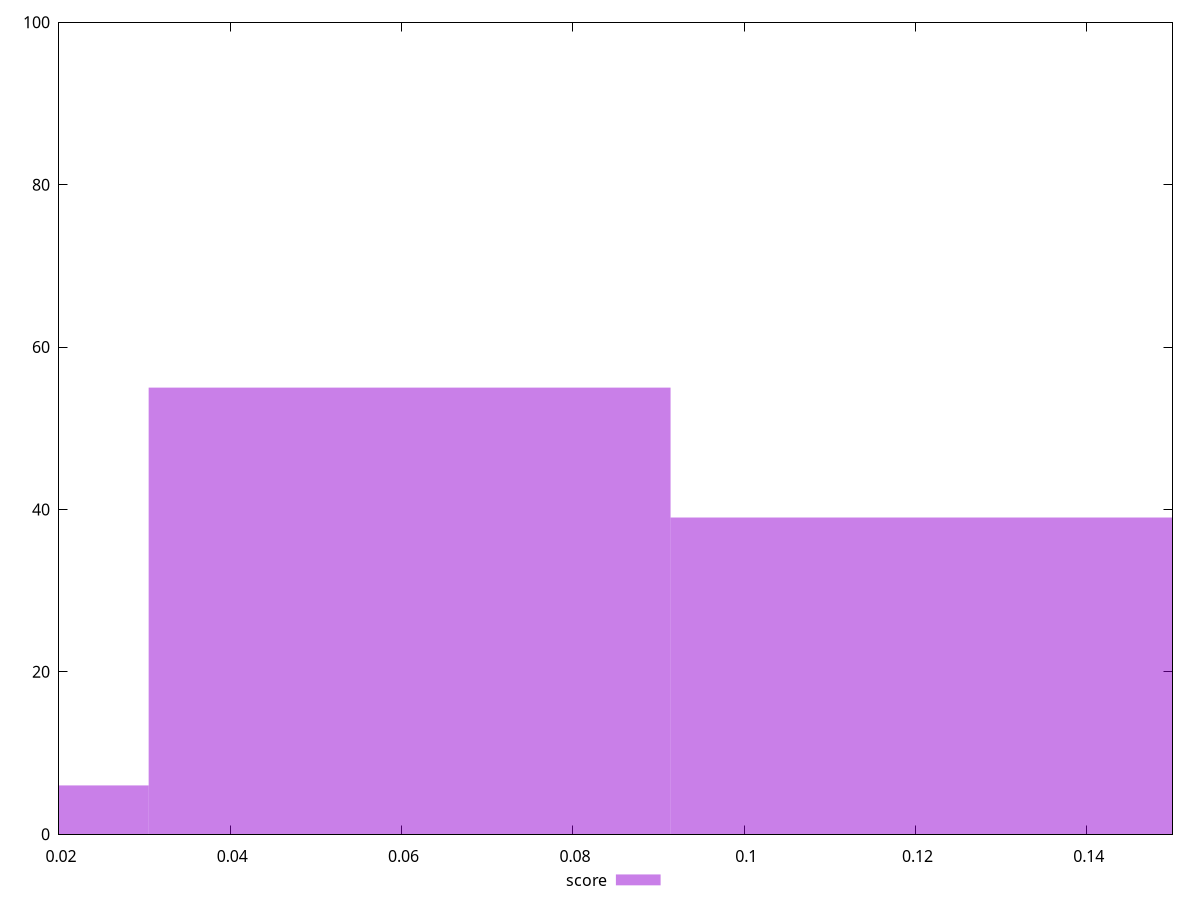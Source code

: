 reset

$score <<EOF
0 6
0.060933207385057954 55
0.12186641477011591 39
EOF

set key outside below
set boxwidth 0.060933207385057954
set xrange [0.02:0.15]
set yrange [0:100]
set trange [0:100]
set style fill transparent solid 0.5 noborder
set terminal svg size 640, 490 enhanced background rgb 'white'
set output "report_00025_2021-02-22T21:38:55.199Z/max-potential-fid/samples/pages/score/histogram.svg"

plot $score title "score" with boxes

reset
